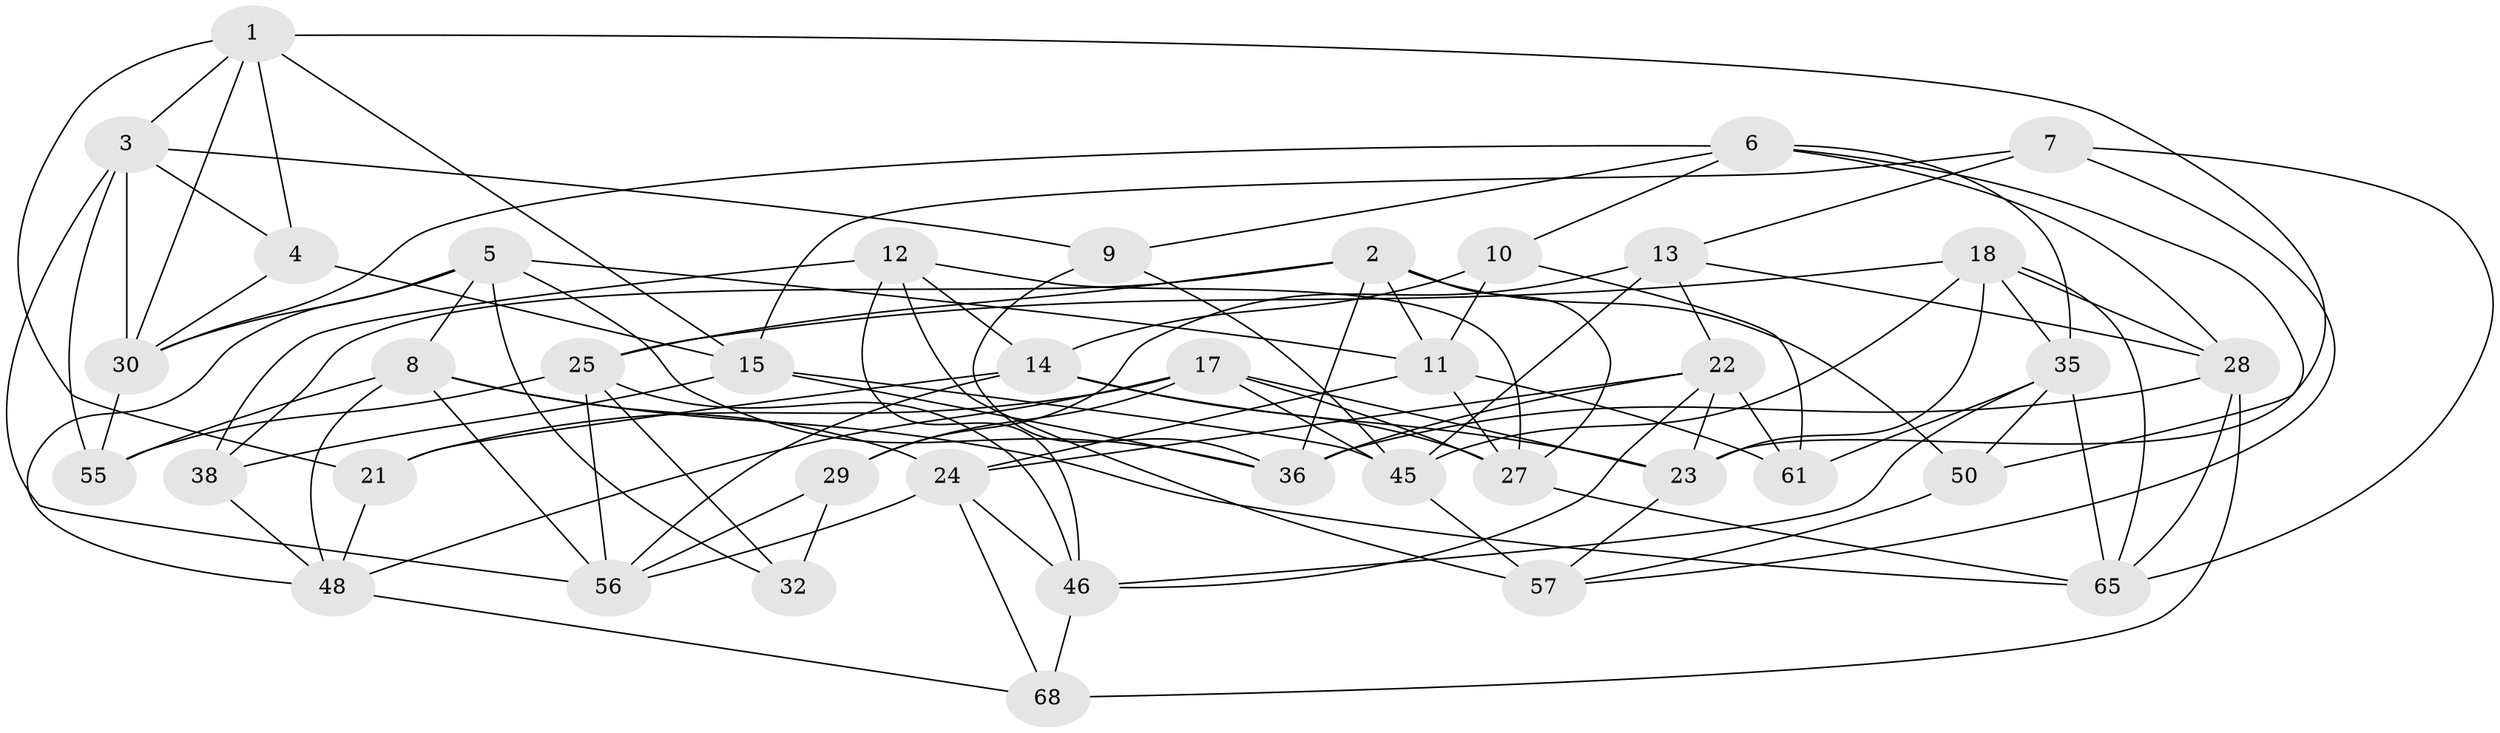 // Generated by graph-tools (version 1.1) at 2025/52/02/27/25 19:52:27]
// undirected, 40 vertices, 106 edges
graph export_dot {
graph [start="1"]
  node [color=gray90,style=filled];
  1 [super="+60"];
  2 [super="+20"];
  3 [super="+52"];
  4;
  5 [super="+19"];
  6 [super="+42"];
  7;
  8 [super="+39"];
  9;
  10;
  11 [super="+16"];
  12 [super="+41"];
  13 [super="+33"];
  14 [super="+54"];
  15 [super="+47"];
  17 [super="+34"];
  18 [super="+62"];
  21;
  22 [super="+26"];
  23 [super="+37"];
  24 [super="+63"];
  25 [super="+31"];
  27 [super="+49"];
  28 [super="+66"];
  29 [super="+44"];
  30 [super="+58"];
  32;
  35 [super="+40"];
  36 [super="+43"];
  38;
  45 [super="+53"];
  46 [super="+51"];
  48 [super="+67"];
  50;
  55;
  56 [super="+64"];
  57 [super="+59"];
  61;
  65 [super="+69"];
  68;
  1 -- 23;
  1 -- 30;
  1 -- 15;
  1 -- 3;
  1 -- 4;
  1 -- 21;
  2 -- 38;
  2 -- 50;
  2 -- 27;
  2 -- 25;
  2 -- 11;
  2 -- 36;
  3 -- 30;
  3 -- 55;
  3 -- 56;
  3 -- 9;
  3 -- 4;
  4 -- 30;
  4 -- 15;
  5 -- 36;
  5 -- 11;
  5 -- 8;
  5 -- 32;
  5 -- 30;
  5 -- 48;
  6 -- 50;
  6 -- 9;
  6 -- 10;
  6 -- 35;
  6 -- 30;
  6 -- 28;
  7 -- 65;
  7 -- 57;
  7 -- 15;
  7 -- 13;
  8 -- 56;
  8 -- 65;
  8 -- 24;
  8 -- 48;
  8 -- 55;
  9 -- 45;
  9 -- 36;
  10 -- 61;
  10 -- 11;
  10 -- 14;
  11 -- 24;
  11 -- 27;
  11 -- 61;
  12 -- 57 [weight=2];
  12 -- 38;
  12 -- 46;
  12 -- 27;
  12 -- 14;
  13 -- 22;
  13 -- 29 [weight=2];
  13 -- 45;
  13 -- 28;
  14 -- 27;
  14 -- 56;
  14 -- 21;
  14 -- 23;
  15 -- 45;
  15 -- 38;
  15 -- 36;
  17 -- 48;
  17 -- 45;
  17 -- 23;
  17 -- 29;
  17 -- 27;
  17 -- 21;
  18 -- 28;
  18 -- 25;
  18 -- 45;
  18 -- 65;
  18 -- 35;
  18 -- 23;
  21 -- 48;
  22 -- 46;
  22 -- 61;
  22 -- 36;
  22 -- 24;
  22 -- 23;
  23 -- 57;
  24 -- 68;
  24 -- 46;
  24 -- 56;
  25 -- 46;
  25 -- 56;
  25 -- 32;
  25 -- 55;
  27 -- 65;
  28 -- 68;
  28 -- 65;
  28 -- 36;
  29 -- 32 [weight=2];
  29 -- 56;
  30 -- 55;
  35 -- 61;
  35 -- 50;
  35 -- 65;
  35 -- 46;
  38 -- 48;
  45 -- 57;
  46 -- 68;
  48 -- 68;
  50 -- 57;
}
